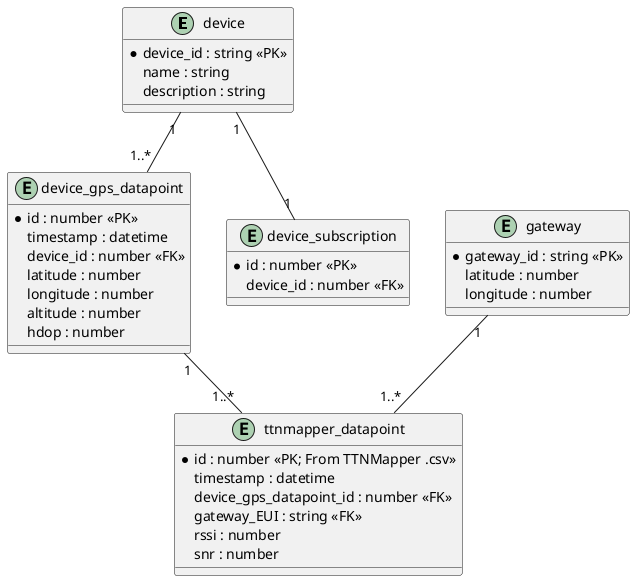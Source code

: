 @startuml LoRaWAN DB Schema
entity device {
    *device_id : string <<PK>>
    name : string
    description : string
}

entity gateway {
    *gateway_id : string <<PK>>
    latitude : number
    longitude : number
}

entity device_gps_datapoint {
    *id : number <<PK>>
    timestamp : datetime
    device_id : number <<FK>>
    latitude : number
    longitude : number
    altitude : number
    hdop : number
}

entity ttnmapper_datapoint {
    *id : number <<PK; From TTNMapper .csv>>
    timestamp : datetime
    device_gps_datapoint_id : number <<FK>>
    gateway_EUI : string <<FK>>
    rssi : number
    snr : number
}

entity device_subscription {
    *id : number <<PK>>
    device_id : number <<FK>>
}

gateway "1" -- "1..*" ttnmapper_datapoint
device_gps_datapoint "1" -- "1..*" ttnmapper_datapoint
device "1" -- "1..*" device_gps_datapoint
device "1" -- "1" device_subscription
@enduml